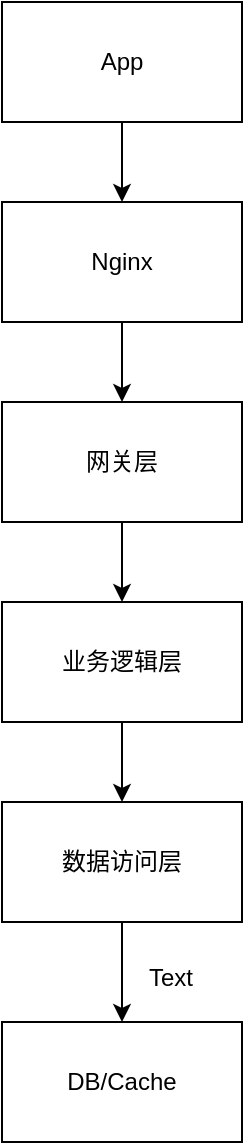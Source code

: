 <mxfile version="12.5.8" type="github"><diagram id="UX-4im9mNYOd-w7lEdot" name="Page-1"><mxGraphModel dx="1038" dy="531" grid="1" gridSize="10" guides="1" tooltips="1" connect="1" arrows="1" fold="1" page="1" pageScale="1" pageWidth="827" pageHeight="1169" math="0" shadow="0"><root><mxCell id="0"/><mxCell id="1" parent="0"/><mxCell id="oKWswt_JjqT9xN-Bwnts-3" value="" style="edgeStyle=orthogonalEdgeStyle;rounded=0;orthogonalLoop=1;jettySize=auto;html=1;" edge="1" parent="1" source="oKWswt_JjqT9xN-Bwnts-1" target="oKWswt_JjqT9xN-Bwnts-2"><mxGeometry relative="1" as="geometry"/></mxCell><mxCell id="oKWswt_JjqT9xN-Bwnts-1" value="App" style="rounded=0;whiteSpace=wrap;html=1;" vertex="1" parent="1"><mxGeometry x="330" y="60" width="120" height="60" as="geometry"/></mxCell><mxCell id="oKWswt_JjqT9xN-Bwnts-5" value="" style="edgeStyle=orthogonalEdgeStyle;rounded=0;orthogonalLoop=1;jettySize=auto;html=1;" edge="1" parent="1" source="oKWswt_JjqT9xN-Bwnts-2" target="oKWswt_JjqT9xN-Bwnts-4"><mxGeometry relative="1" as="geometry"/></mxCell><mxCell id="oKWswt_JjqT9xN-Bwnts-2" value="Nginx" style="rounded=0;whiteSpace=wrap;html=1;" vertex="1" parent="1"><mxGeometry x="330" y="160" width="120" height="60" as="geometry"/></mxCell><mxCell id="oKWswt_JjqT9xN-Bwnts-8" value="" style="edgeStyle=orthogonalEdgeStyle;rounded=0;orthogonalLoop=1;jettySize=auto;html=1;" edge="1" parent="1" source="oKWswt_JjqT9xN-Bwnts-4" target="oKWswt_JjqT9xN-Bwnts-7"><mxGeometry relative="1" as="geometry"/></mxCell><mxCell id="oKWswt_JjqT9xN-Bwnts-4" value="网关层" style="rounded=0;whiteSpace=wrap;html=1;" vertex="1" parent="1"><mxGeometry x="330" y="260" width="120" height="60" as="geometry"/></mxCell><mxCell id="oKWswt_JjqT9xN-Bwnts-10" value="" style="edgeStyle=orthogonalEdgeStyle;rounded=0;orthogonalLoop=1;jettySize=auto;html=1;" edge="1" parent="1" source="oKWswt_JjqT9xN-Bwnts-7" target="oKWswt_JjqT9xN-Bwnts-9"><mxGeometry relative="1" as="geometry"/></mxCell><mxCell id="oKWswt_JjqT9xN-Bwnts-7" value="业务逻辑层" style="rounded=0;whiteSpace=wrap;html=1;" vertex="1" parent="1"><mxGeometry x="330" y="360" width="120" height="60" as="geometry"/></mxCell><mxCell id="oKWswt_JjqT9xN-Bwnts-12" value="" style="edgeStyle=orthogonalEdgeStyle;rounded=0;orthogonalLoop=1;jettySize=auto;html=1;" edge="1" parent="1" source="oKWswt_JjqT9xN-Bwnts-9" target="oKWswt_JjqT9xN-Bwnts-11"><mxGeometry relative="1" as="geometry"/></mxCell><mxCell id="oKWswt_JjqT9xN-Bwnts-9" value="数据访问层" style="rounded=0;whiteSpace=wrap;html=1;" vertex="1" parent="1"><mxGeometry x="330" y="460" width="120" height="60" as="geometry"/></mxCell><mxCell id="oKWswt_JjqT9xN-Bwnts-11" value="DB/Cache" style="rounded=0;whiteSpace=wrap;html=1;" vertex="1" parent="1"><mxGeometry x="330" y="570" width="120" height="60" as="geometry"/></mxCell><mxCell id="oKWswt_JjqT9xN-Bwnts-13" value="Text" style="text;html=1;align=center;verticalAlign=middle;resizable=0;points=[];autosize=1;" vertex="1" parent="1"><mxGeometry x="394" y="538" width="40" height="20" as="geometry"/></mxCell></root></mxGraphModel></diagram></mxfile>